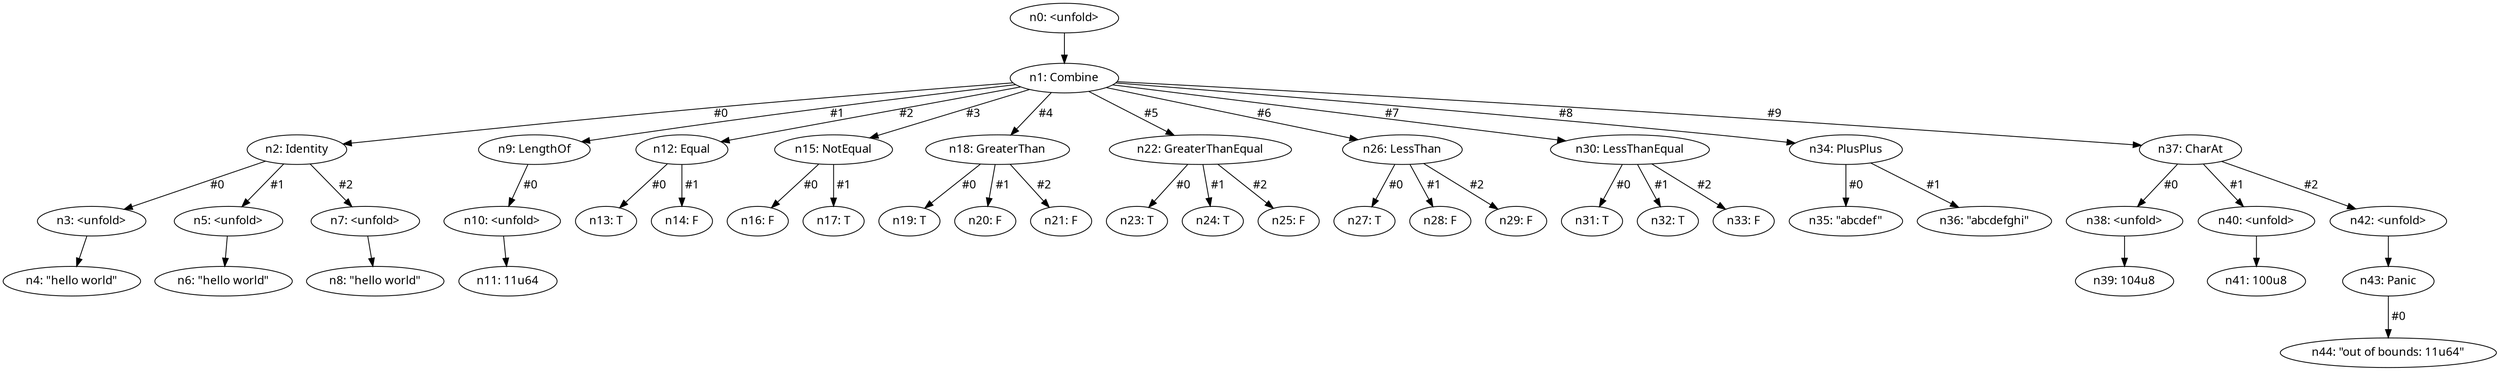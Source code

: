 digraph {
    node [fontname="bold helvetica"];
    edge [fontname="bold helvetica"];
    n0 [label="n0: <unfold>"];
    n1 [label="n1: Combine"];
    n0 -> n1;
    n2 [label="n2: Identity"];
    n1 -> n2 [label=" #0 "];
    n3 [label="n3: <unfold>"];
    n2 -> n3 [label=" #0 "];
    n4 [label="n4: \"hello world\""];
    n3 -> n4;
    n5 [label="n5: <unfold>"];
    n2 -> n5 [label=" #1 "];
    n6 [label="n6: \"hello world\""];
    n5 -> n6;
    n7 [label="n7: <unfold>"];
    n2 -> n7 [label=" #2 "];
    n8 [label="n8: \"hello world\""];
    n7 -> n8;
    n9 [label="n9: LengthOf"];
    n1 -> n9 [label=" #1 "];
    n10 [label="n10: <unfold>"];
    n9 -> n10 [label=" #0 "];
    n11 [label="n11: 11u64"];
    n10 -> n11;
    n12 [label="n12: Equal"];
    n1 -> n12 [label=" #2 "];
    n13 [label="n13: T"];
    n12 -> n13 [label=" #0 "];
    n14 [label="n14: F"];
    n12 -> n14 [label=" #1 "];
    n15 [label="n15: NotEqual"];
    n1 -> n15 [label=" #3 "];
    n16 [label="n16: F"];
    n15 -> n16 [label=" #0 "];
    n17 [label="n17: T"];
    n15 -> n17 [label=" #1 "];
    n18 [label="n18: GreaterThan"];
    n1 -> n18 [label=" #4 "];
    n19 [label="n19: T"];
    n18 -> n19 [label=" #0 "];
    n20 [label="n20: F"];
    n18 -> n20 [label=" #1 "];
    n21 [label="n21: F"];
    n18 -> n21 [label=" #2 "];
    n22 [label="n22: GreaterThanEqual"];
    n1 -> n22 [label=" #5 "];
    n23 [label="n23: T"];
    n22 -> n23 [label=" #0 "];
    n24 [label="n24: T"];
    n22 -> n24 [label=" #1 "];
    n25 [label="n25: F"];
    n22 -> n25 [label=" #2 "];
    n26 [label="n26: LessThan"];
    n1 -> n26 [label=" #6 "];
    n27 [label="n27: T"];
    n26 -> n27 [label=" #0 "];
    n28 [label="n28: F"];
    n26 -> n28 [label=" #1 "];
    n29 [label="n29: F"];
    n26 -> n29 [label=" #2 "];
    n30 [label="n30: LessThanEqual"];
    n1 -> n30 [label=" #7 "];
    n31 [label="n31: T"];
    n30 -> n31 [label=" #0 "];
    n32 [label="n32: T"];
    n30 -> n32 [label=" #1 "];
    n33 [label="n33: F"];
    n30 -> n33 [label=" #2 "];
    n34 [label="n34: PlusPlus"];
    n1 -> n34 [label=" #8 "];
    n35 [label="n35: \"abcdef\""];
    n34 -> n35 [label=" #0 "];
    n36 [label="n36: \"abcdefghi\""];
    n34 -> n36 [label=" #1 "];
    n37 [label="n37: CharAt"];
    n1 -> n37 [label=" #9 "];
    n38 [label="n38: <unfold>"];
    n37 -> n38 [label=" #0 "];
    n39 [label="n39: 104u8"];
    n38 -> n39;
    n40 [label="n40: <unfold>"];
    n37 -> n40 [label=" #1 "];
    n41 [label="n41: 100u8"];
    n40 -> n41;
    n42 [label="n42: <unfold>"];
    n37 -> n42 [label=" #2 "];
    n43 [label="n43: Panic"];
    n42 -> n43;
    n44 [label="n44: \"out of bounds: 11u64\""];
    n43 -> n44 [label=" #0 "];
}

